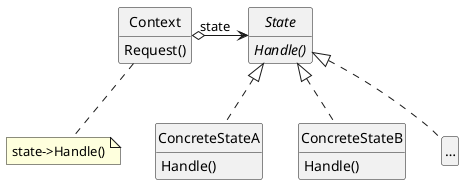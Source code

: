 ﻿@startuml
skinparam style strictuml
skinparam backgroundColor transparent
skinparam defaultFontName Arial
skinparam noteFontName Courier New
skinparam packageStyle rect

hide empty members
class Context {
  Request()
}

Context "state" o-right-> State

note bottom of Context
state->Handle()
end note

interface State {
 {abstract}Handle()
}

class ConcreteStateA implements State {
  Handle()
}
class ConcreteStateB implements State {
  Handle()
}
class "…" implements State

@enduml